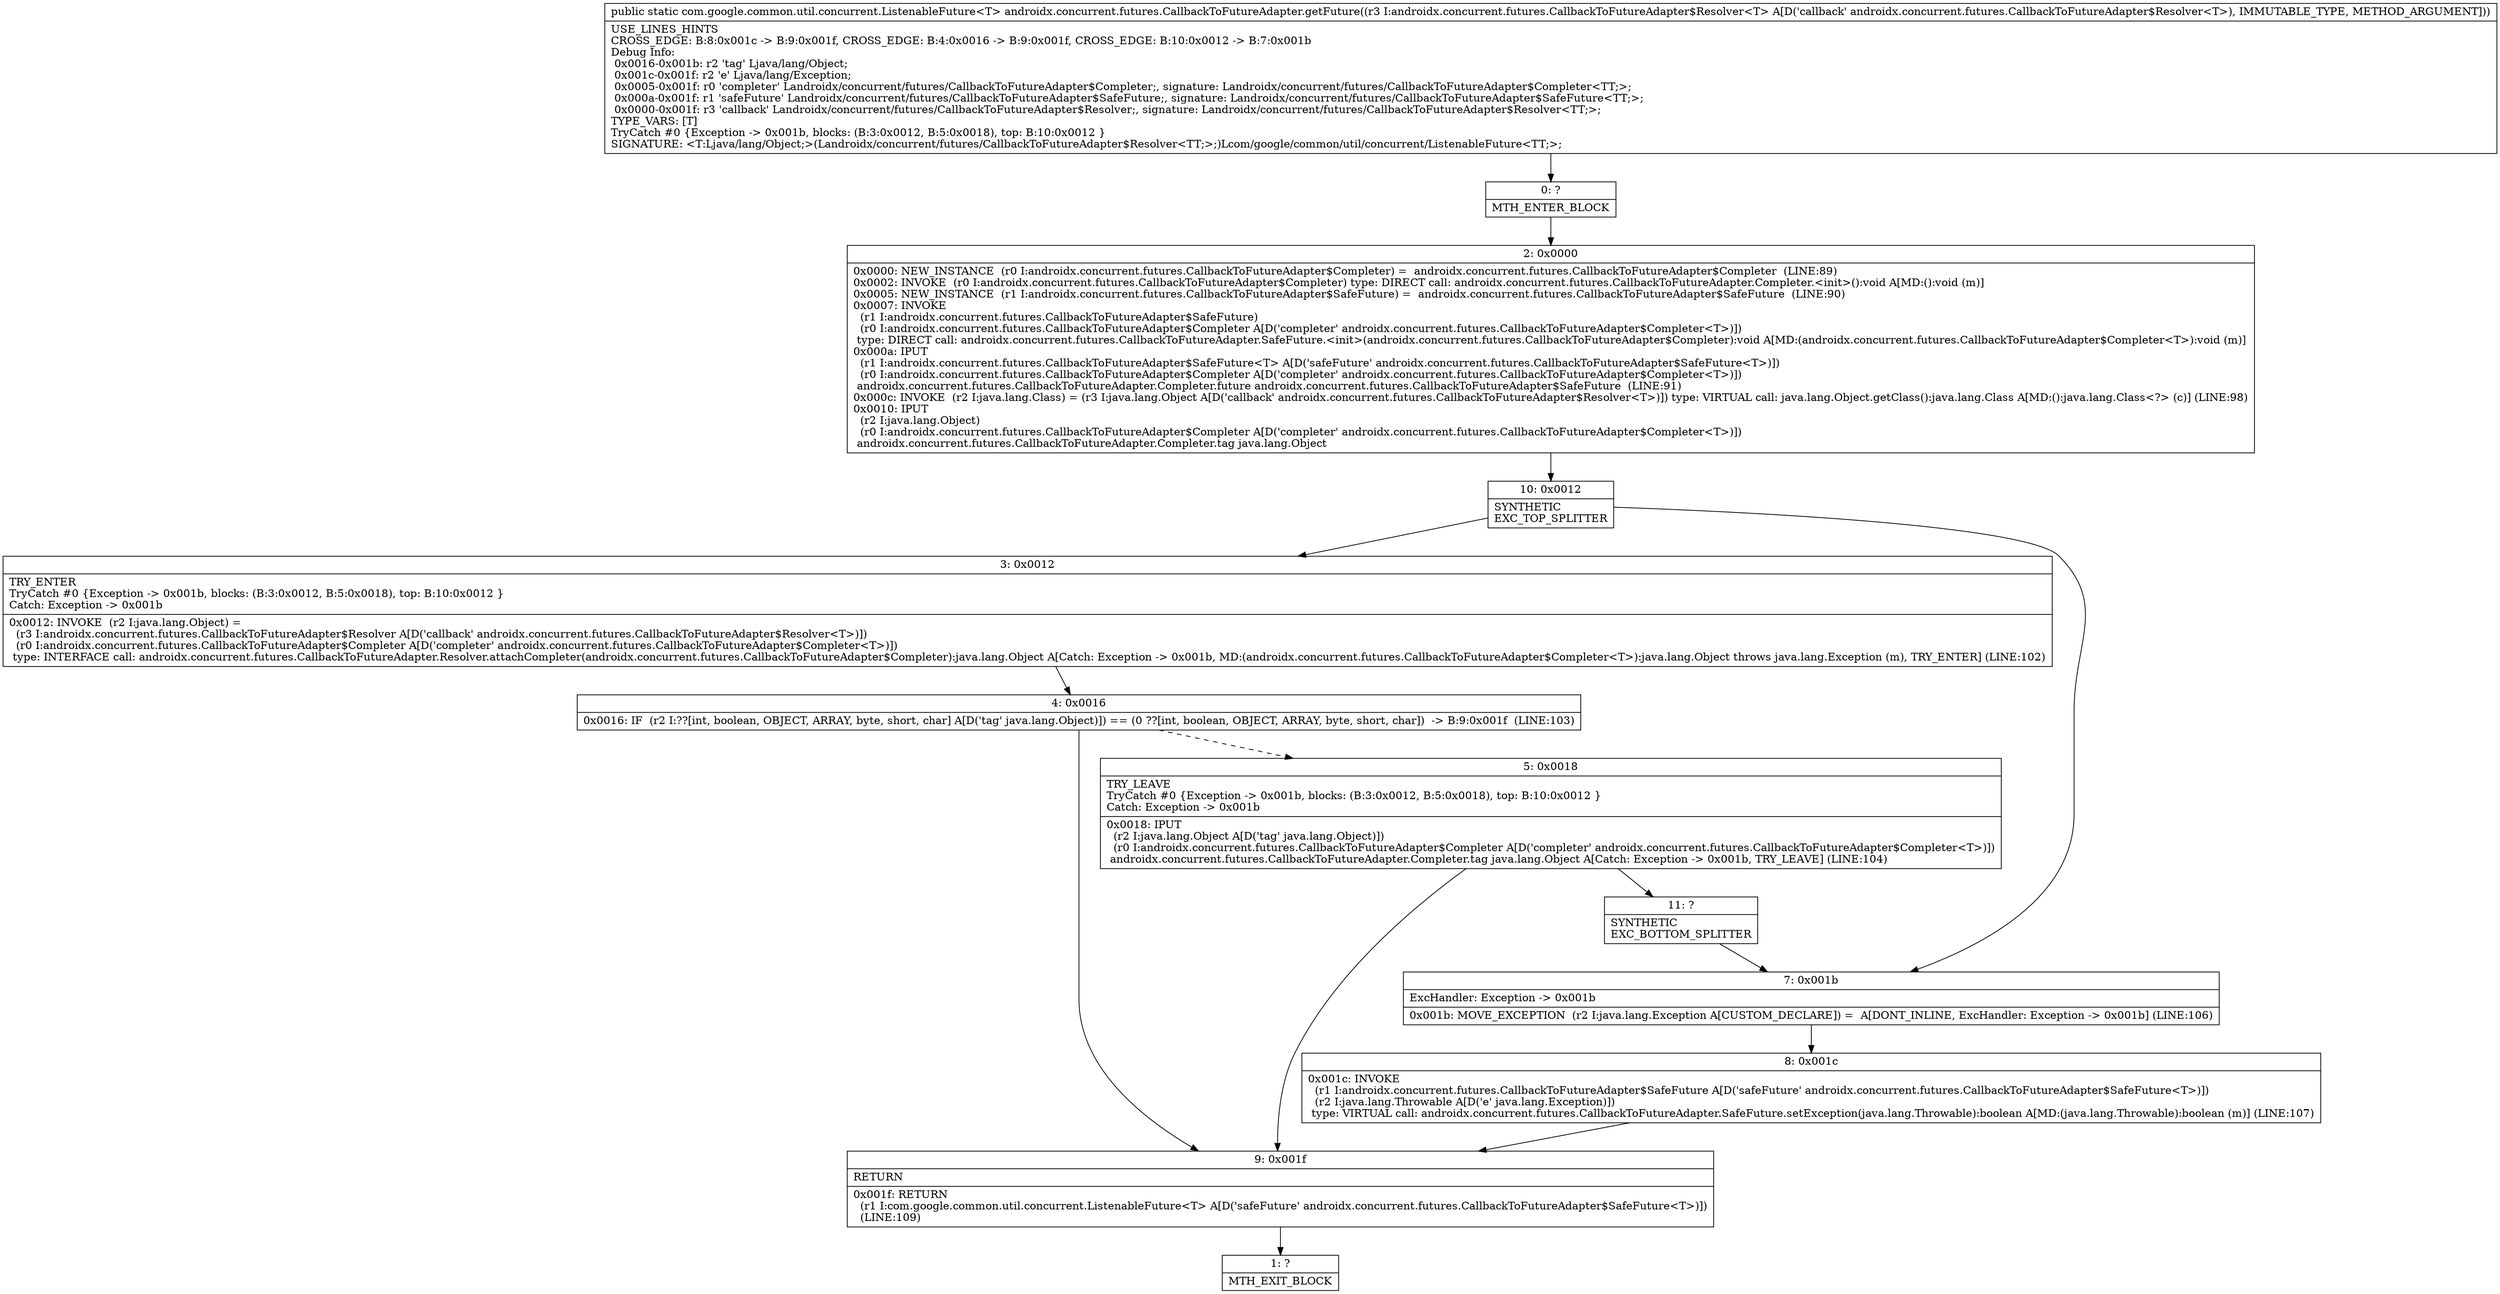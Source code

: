digraph "CFG forandroidx.concurrent.futures.CallbackToFutureAdapter.getFuture(Landroidx\/concurrent\/futures\/CallbackToFutureAdapter$Resolver;)Lcom\/google\/common\/util\/concurrent\/ListenableFuture;" {
Node_0 [shape=record,label="{0\:\ ?|MTH_ENTER_BLOCK\l}"];
Node_2 [shape=record,label="{2\:\ 0x0000|0x0000: NEW_INSTANCE  (r0 I:androidx.concurrent.futures.CallbackToFutureAdapter$Completer) =  androidx.concurrent.futures.CallbackToFutureAdapter$Completer  (LINE:89)\l0x0002: INVOKE  (r0 I:androidx.concurrent.futures.CallbackToFutureAdapter$Completer) type: DIRECT call: androidx.concurrent.futures.CallbackToFutureAdapter.Completer.\<init\>():void A[MD:():void (m)]\l0x0005: NEW_INSTANCE  (r1 I:androidx.concurrent.futures.CallbackToFutureAdapter$SafeFuture) =  androidx.concurrent.futures.CallbackToFutureAdapter$SafeFuture  (LINE:90)\l0x0007: INVOKE  \l  (r1 I:androidx.concurrent.futures.CallbackToFutureAdapter$SafeFuture)\l  (r0 I:androidx.concurrent.futures.CallbackToFutureAdapter$Completer A[D('completer' androidx.concurrent.futures.CallbackToFutureAdapter$Completer\<T\>)])\l type: DIRECT call: androidx.concurrent.futures.CallbackToFutureAdapter.SafeFuture.\<init\>(androidx.concurrent.futures.CallbackToFutureAdapter$Completer):void A[MD:(androidx.concurrent.futures.CallbackToFutureAdapter$Completer\<T\>):void (m)]\l0x000a: IPUT  \l  (r1 I:androidx.concurrent.futures.CallbackToFutureAdapter$SafeFuture\<T\> A[D('safeFuture' androidx.concurrent.futures.CallbackToFutureAdapter$SafeFuture\<T\>)])\l  (r0 I:androidx.concurrent.futures.CallbackToFutureAdapter$Completer A[D('completer' androidx.concurrent.futures.CallbackToFutureAdapter$Completer\<T\>)])\l androidx.concurrent.futures.CallbackToFutureAdapter.Completer.future androidx.concurrent.futures.CallbackToFutureAdapter$SafeFuture  (LINE:91)\l0x000c: INVOKE  (r2 I:java.lang.Class) = (r3 I:java.lang.Object A[D('callback' androidx.concurrent.futures.CallbackToFutureAdapter$Resolver\<T\>)]) type: VIRTUAL call: java.lang.Object.getClass():java.lang.Class A[MD:():java.lang.Class\<?\> (c)] (LINE:98)\l0x0010: IPUT  \l  (r2 I:java.lang.Object)\l  (r0 I:androidx.concurrent.futures.CallbackToFutureAdapter$Completer A[D('completer' androidx.concurrent.futures.CallbackToFutureAdapter$Completer\<T\>)])\l androidx.concurrent.futures.CallbackToFutureAdapter.Completer.tag java.lang.Object \l}"];
Node_10 [shape=record,label="{10\:\ 0x0012|SYNTHETIC\lEXC_TOP_SPLITTER\l}"];
Node_3 [shape=record,label="{3\:\ 0x0012|TRY_ENTER\lTryCatch #0 \{Exception \-\> 0x001b, blocks: (B:3:0x0012, B:5:0x0018), top: B:10:0x0012 \}\lCatch: Exception \-\> 0x001b\l|0x0012: INVOKE  (r2 I:java.lang.Object) = \l  (r3 I:androidx.concurrent.futures.CallbackToFutureAdapter$Resolver A[D('callback' androidx.concurrent.futures.CallbackToFutureAdapter$Resolver\<T\>)])\l  (r0 I:androidx.concurrent.futures.CallbackToFutureAdapter$Completer A[D('completer' androidx.concurrent.futures.CallbackToFutureAdapter$Completer\<T\>)])\l type: INTERFACE call: androidx.concurrent.futures.CallbackToFutureAdapter.Resolver.attachCompleter(androidx.concurrent.futures.CallbackToFutureAdapter$Completer):java.lang.Object A[Catch: Exception \-\> 0x001b, MD:(androidx.concurrent.futures.CallbackToFutureAdapter$Completer\<T\>):java.lang.Object throws java.lang.Exception (m), TRY_ENTER] (LINE:102)\l}"];
Node_4 [shape=record,label="{4\:\ 0x0016|0x0016: IF  (r2 I:??[int, boolean, OBJECT, ARRAY, byte, short, char] A[D('tag' java.lang.Object)]) == (0 ??[int, boolean, OBJECT, ARRAY, byte, short, char])  \-\> B:9:0x001f  (LINE:103)\l}"];
Node_5 [shape=record,label="{5\:\ 0x0018|TRY_LEAVE\lTryCatch #0 \{Exception \-\> 0x001b, blocks: (B:3:0x0012, B:5:0x0018), top: B:10:0x0012 \}\lCatch: Exception \-\> 0x001b\l|0x0018: IPUT  \l  (r2 I:java.lang.Object A[D('tag' java.lang.Object)])\l  (r0 I:androidx.concurrent.futures.CallbackToFutureAdapter$Completer A[D('completer' androidx.concurrent.futures.CallbackToFutureAdapter$Completer\<T\>)])\l androidx.concurrent.futures.CallbackToFutureAdapter.Completer.tag java.lang.Object A[Catch: Exception \-\> 0x001b, TRY_LEAVE] (LINE:104)\l}"];
Node_11 [shape=record,label="{11\:\ ?|SYNTHETIC\lEXC_BOTTOM_SPLITTER\l}"];
Node_9 [shape=record,label="{9\:\ 0x001f|RETURN\l|0x001f: RETURN  \l  (r1 I:com.google.common.util.concurrent.ListenableFuture\<T\> A[D('safeFuture' androidx.concurrent.futures.CallbackToFutureAdapter$SafeFuture\<T\>)])\l  (LINE:109)\l}"];
Node_1 [shape=record,label="{1\:\ ?|MTH_EXIT_BLOCK\l}"];
Node_7 [shape=record,label="{7\:\ 0x001b|ExcHandler: Exception \-\> 0x001b\l|0x001b: MOVE_EXCEPTION  (r2 I:java.lang.Exception A[CUSTOM_DECLARE]) =  A[DONT_INLINE, ExcHandler: Exception \-\> 0x001b] (LINE:106)\l}"];
Node_8 [shape=record,label="{8\:\ 0x001c|0x001c: INVOKE  \l  (r1 I:androidx.concurrent.futures.CallbackToFutureAdapter$SafeFuture A[D('safeFuture' androidx.concurrent.futures.CallbackToFutureAdapter$SafeFuture\<T\>)])\l  (r2 I:java.lang.Throwable A[D('e' java.lang.Exception)])\l type: VIRTUAL call: androidx.concurrent.futures.CallbackToFutureAdapter.SafeFuture.setException(java.lang.Throwable):boolean A[MD:(java.lang.Throwable):boolean (m)] (LINE:107)\l}"];
MethodNode[shape=record,label="{public static com.google.common.util.concurrent.ListenableFuture\<T\> androidx.concurrent.futures.CallbackToFutureAdapter.getFuture((r3 I:androidx.concurrent.futures.CallbackToFutureAdapter$Resolver\<T\> A[D('callback' androidx.concurrent.futures.CallbackToFutureAdapter$Resolver\<T\>), IMMUTABLE_TYPE, METHOD_ARGUMENT]))  | USE_LINES_HINTS\lCROSS_EDGE: B:8:0x001c \-\> B:9:0x001f, CROSS_EDGE: B:4:0x0016 \-\> B:9:0x001f, CROSS_EDGE: B:10:0x0012 \-\> B:7:0x001b\lDebug Info:\l  0x0016\-0x001b: r2 'tag' Ljava\/lang\/Object;\l  0x001c\-0x001f: r2 'e' Ljava\/lang\/Exception;\l  0x0005\-0x001f: r0 'completer' Landroidx\/concurrent\/futures\/CallbackToFutureAdapter$Completer;, signature: Landroidx\/concurrent\/futures\/CallbackToFutureAdapter$Completer\<TT;\>;\l  0x000a\-0x001f: r1 'safeFuture' Landroidx\/concurrent\/futures\/CallbackToFutureAdapter$SafeFuture;, signature: Landroidx\/concurrent\/futures\/CallbackToFutureAdapter$SafeFuture\<TT;\>;\l  0x0000\-0x001f: r3 'callback' Landroidx\/concurrent\/futures\/CallbackToFutureAdapter$Resolver;, signature: Landroidx\/concurrent\/futures\/CallbackToFutureAdapter$Resolver\<TT;\>;\lTYPE_VARS: [T]\lTryCatch #0 \{Exception \-\> 0x001b, blocks: (B:3:0x0012, B:5:0x0018), top: B:10:0x0012 \}\lSIGNATURE: \<T:Ljava\/lang\/Object;\>(Landroidx\/concurrent\/futures\/CallbackToFutureAdapter$Resolver\<TT;\>;)Lcom\/google\/common\/util\/concurrent\/ListenableFuture\<TT;\>;\l}"];
MethodNode -> Node_0;Node_0 -> Node_2;
Node_2 -> Node_10;
Node_10 -> Node_3;
Node_10 -> Node_7;
Node_3 -> Node_4;
Node_4 -> Node_5[style=dashed];
Node_4 -> Node_9;
Node_5 -> Node_9;
Node_5 -> Node_11;
Node_11 -> Node_7;
Node_9 -> Node_1;
Node_7 -> Node_8;
Node_8 -> Node_9;
}

